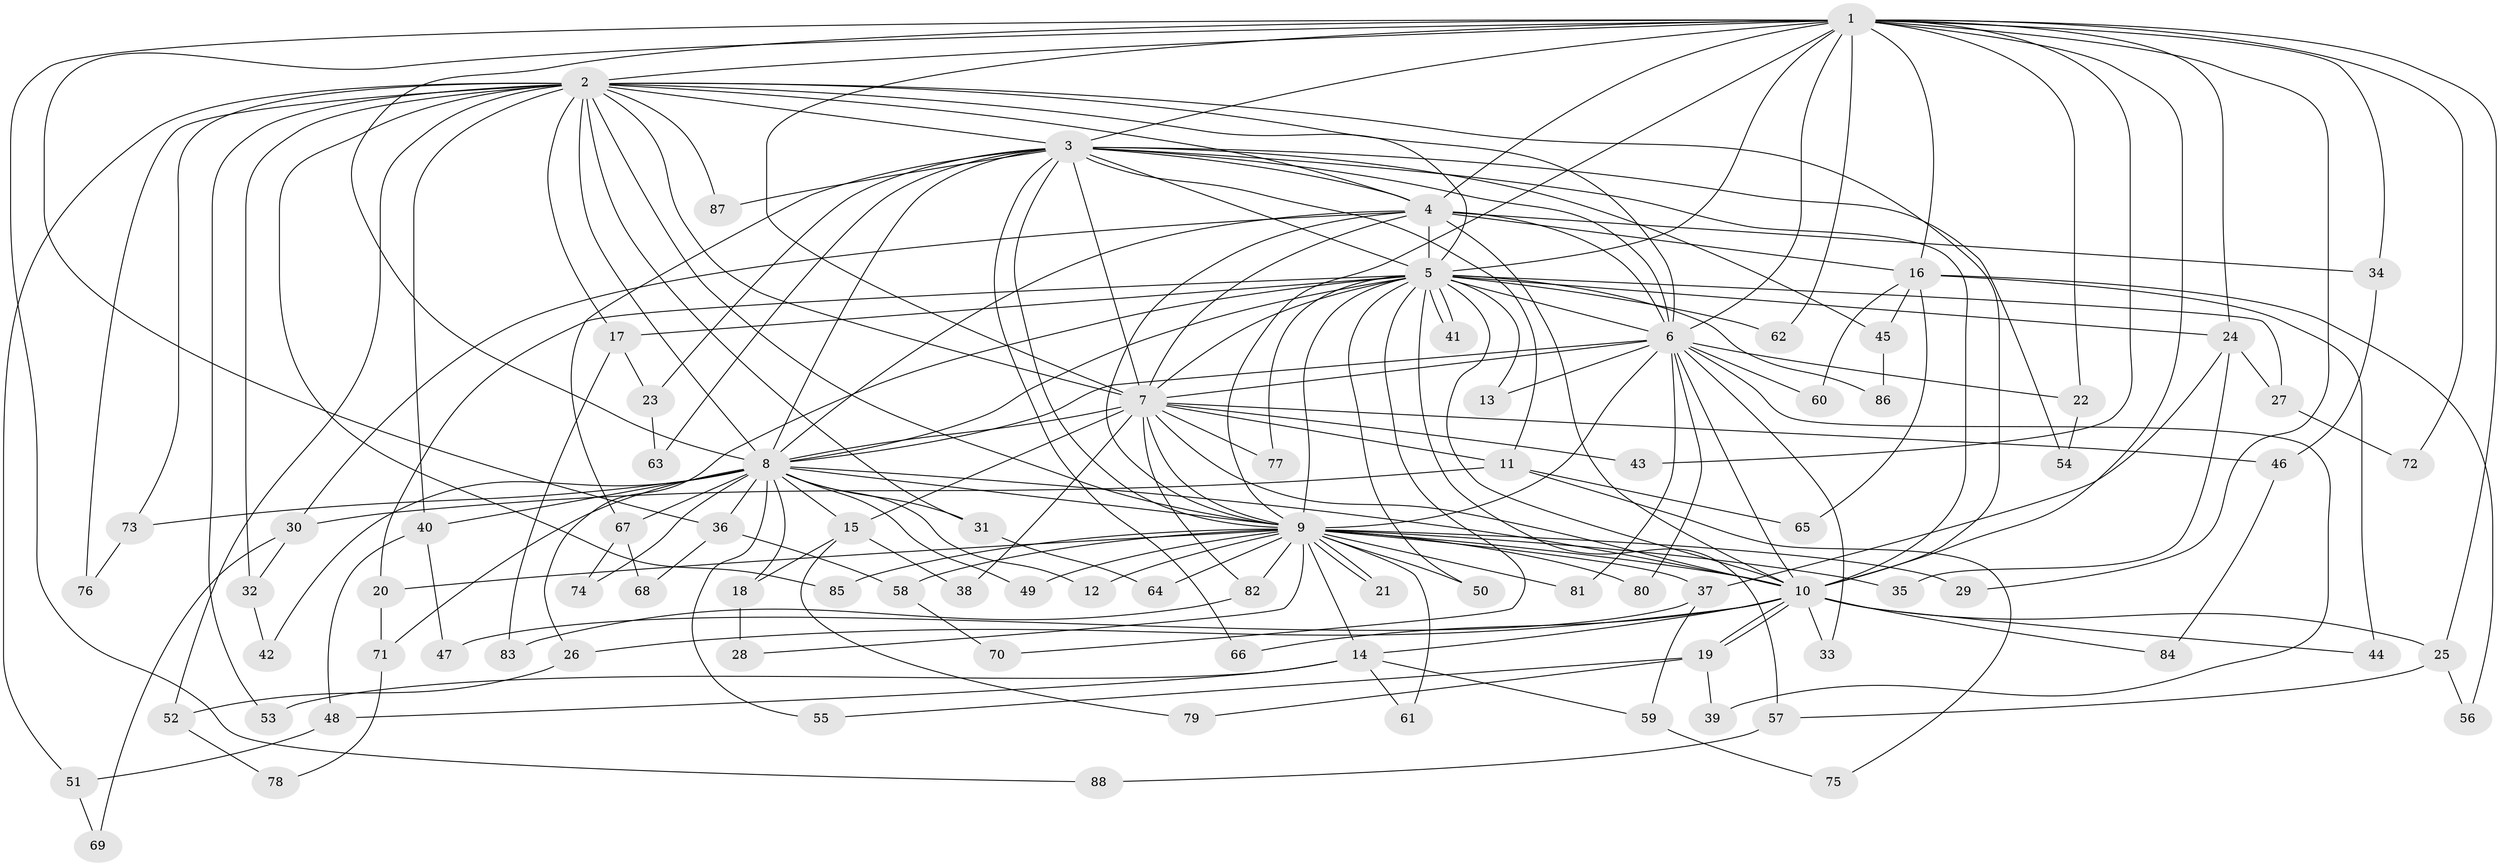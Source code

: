 // Generated by graph-tools (version 1.1) at 2025/25/03/09/25 03:25:40]
// undirected, 88 vertices, 201 edges
graph export_dot {
graph [start="1"]
  node [color=gray90,style=filled];
  1;
  2;
  3;
  4;
  5;
  6;
  7;
  8;
  9;
  10;
  11;
  12;
  13;
  14;
  15;
  16;
  17;
  18;
  19;
  20;
  21;
  22;
  23;
  24;
  25;
  26;
  27;
  28;
  29;
  30;
  31;
  32;
  33;
  34;
  35;
  36;
  37;
  38;
  39;
  40;
  41;
  42;
  43;
  44;
  45;
  46;
  47;
  48;
  49;
  50;
  51;
  52;
  53;
  54;
  55;
  56;
  57;
  58;
  59;
  60;
  61;
  62;
  63;
  64;
  65;
  66;
  67;
  68;
  69;
  70;
  71;
  72;
  73;
  74;
  75;
  76;
  77;
  78;
  79;
  80;
  81;
  82;
  83;
  84;
  85;
  86;
  87;
  88;
  1 -- 2;
  1 -- 3;
  1 -- 4;
  1 -- 5;
  1 -- 6;
  1 -- 7;
  1 -- 8;
  1 -- 9;
  1 -- 10;
  1 -- 16;
  1 -- 22;
  1 -- 24;
  1 -- 25;
  1 -- 29;
  1 -- 34;
  1 -- 36;
  1 -- 43;
  1 -- 62;
  1 -- 72;
  1 -- 88;
  2 -- 3;
  2 -- 4;
  2 -- 5;
  2 -- 6;
  2 -- 7;
  2 -- 8;
  2 -- 9;
  2 -- 10;
  2 -- 17;
  2 -- 31;
  2 -- 32;
  2 -- 40;
  2 -- 51;
  2 -- 52;
  2 -- 53;
  2 -- 73;
  2 -- 76;
  2 -- 85;
  2 -- 87;
  3 -- 4;
  3 -- 5;
  3 -- 6;
  3 -- 7;
  3 -- 8;
  3 -- 9;
  3 -- 10;
  3 -- 11;
  3 -- 23;
  3 -- 45;
  3 -- 54;
  3 -- 63;
  3 -- 66;
  3 -- 67;
  3 -- 87;
  4 -- 5;
  4 -- 6;
  4 -- 7;
  4 -- 8;
  4 -- 9;
  4 -- 10;
  4 -- 16;
  4 -- 30;
  4 -- 34;
  5 -- 6;
  5 -- 7;
  5 -- 8;
  5 -- 9;
  5 -- 10;
  5 -- 13;
  5 -- 17;
  5 -- 20;
  5 -- 24;
  5 -- 26;
  5 -- 27;
  5 -- 41;
  5 -- 41;
  5 -- 50;
  5 -- 57;
  5 -- 62;
  5 -- 70;
  5 -- 77;
  5 -- 86;
  6 -- 7;
  6 -- 8;
  6 -- 9;
  6 -- 10;
  6 -- 13;
  6 -- 22;
  6 -- 33;
  6 -- 39;
  6 -- 60;
  6 -- 80;
  6 -- 81;
  7 -- 8;
  7 -- 9;
  7 -- 10;
  7 -- 11;
  7 -- 15;
  7 -- 38;
  7 -- 43;
  7 -- 46;
  7 -- 77;
  7 -- 82;
  8 -- 9;
  8 -- 10;
  8 -- 12;
  8 -- 15;
  8 -- 18;
  8 -- 31;
  8 -- 36;
  8 -- 40;
  8 -- 42;
  8 -- 49;
  8 -- 55;
  8 -- 67;
  8 -- 71;
  8 -- 73;
  8 -- 74;
  9 -- 10;
  9 -- 12;
  9 -- 14;
  9 -- 20;
  9 -- 21;
  9 -- 21;
  9 -- 28;
  9 -- 29;
  9 -- 35;
  9 -- 37;
  9 -- 49;
  9 -- 50;
  9 -- 58;
  9 -- 61;
  9 -- 64;
  9 -- 80;
  9 -- 81;
  9 -- 82;
  9 -- 85;
  10 -- 14;
  10 -- 19;
  10 -- 19;
  10 -- 25;
  10 -- 26;
  10 -- 33;
  10 -- 44;
  10 -- 66;
  10 -- 84;
  11 -- 30;
  11 -- 65;
  11 -- 75;
  14 -- 48;
  14 -- 53;
  14 -- 59;
  14 -- 61;
  15 -- 18;
  15 -- 38;
  15 -- 79;
  16 -- 44;
  16 -- 45;
  16 -- 56;
  16 -- 60;
  16 -- 65;
  17 -- 23;
  17 -- 83;
  18 -- 28;
  19 -- 39;
  19 -- 55;
  19 -- 79;
  20 -- 71;
  22 -- 54;
  23 -- 63;
  24 -- 27;
  24 -- 35;
  24 -- 37;
  25 -- 56;
  25 -- 57;
  26 -- 52;
  27 -- 72;
  30 -- 32;
  30 -- 69;
  31 -- 64;
  32 -- 42;
  34 -- 46;
  36 -- 58;
  36 -- 68;
  37 -- 47;
  37 -- 59;
  40 -- 47;
  40 -- 48;
  45 -- 86;
  46 -- 84;
  48 -- 51;
  51 -- 69;
  52 -- 78;
  57 -- 88;
  58 -- 70;
  59 -- 75;
  67 -- 68;
  67 -- 74;
  71 -- 78;
  73 -- 76;
  82 -- 83;
}
